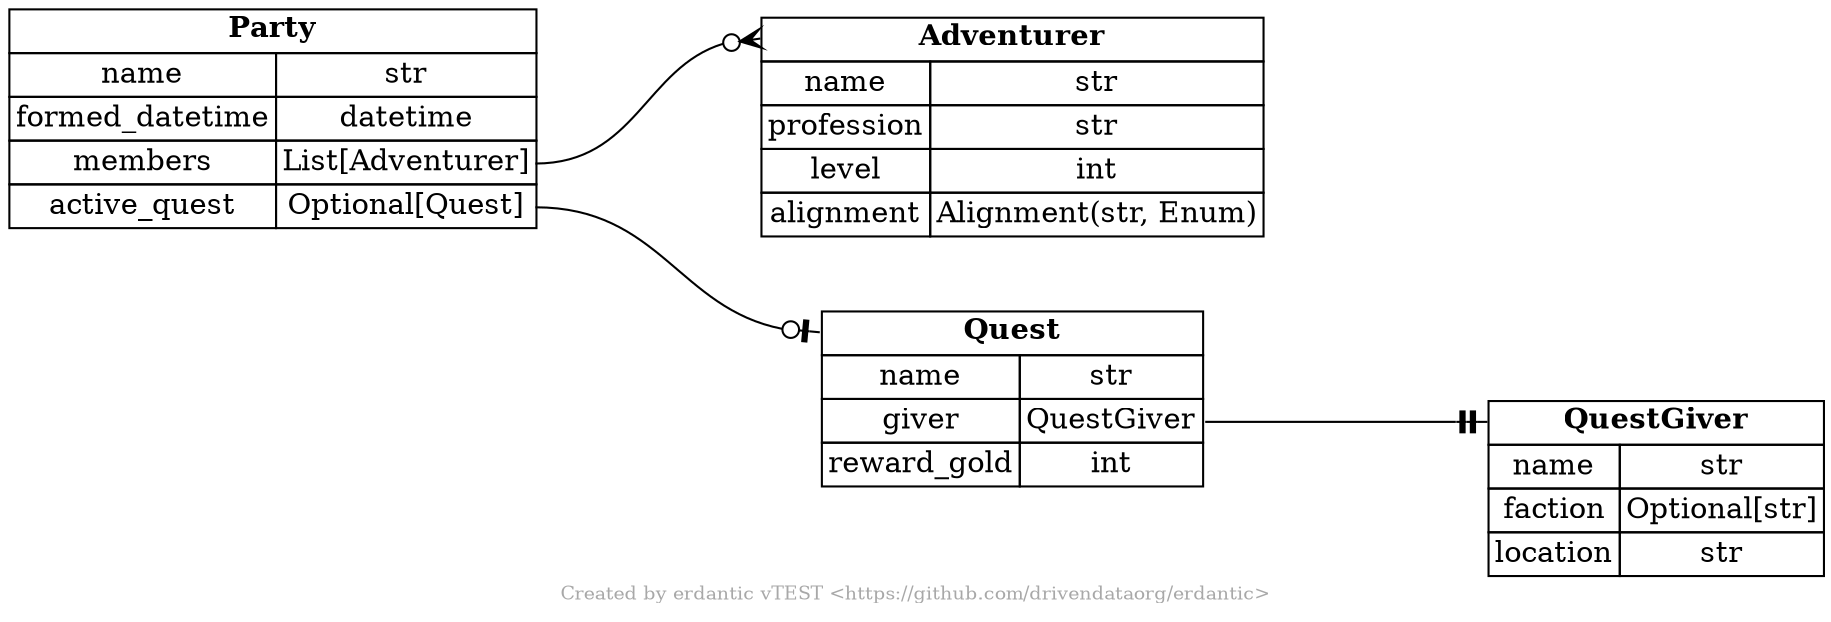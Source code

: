 digraph "Entity Relationship Diagram" {
	graph [fontcolor=gray66,
		fontsize=9,
		label="Created by erdantic vTEST <https://github.com/drivendataorg/erdantic>",
		nodesep=0.5,
		rankdir=LR,
		ranksep=1.5
	];
	node [fontsize=14,
		label="\N",
		shape=plain
	];
	"erdantic.examples.dataclasses.Adventurer"	[label=<<table border="0" cellborder="1" cellspacing="0"><tr><td port="_root" colspan="2"><b>Adventurer</b></td></tr><tr><td>name</td><td port="name">str</td></tr><tr><td>profession</td><td port="profession">str</td></tr><tr><td>level</td><td port="level">int</td></tr><tr><td>alignment</td><td port="alignment">Alignment(str, Enum)</td></tr></table>>,
		tooltip="erdantic.examples.dataclasses.Adventurer&#xA;&#xA;A person often late for dinner but with a tale or two to tell.&#xA;&#xA;Attributes:&#\
xA;    name (str): Name of this adventurer&#xA;    profession (str): Profession of this adventurer&#xA;    level (int): Level of \
this adventurer&#xA;    alignment (Alignment): Alignment of this adventurer"];
	"erdantic.examples.dataclasses.Party"	[label=<<table border="0" cellborder="1" cellspacing="0"><tr><td port="_root" colspan="2"><b>Party</b></td></tr><tr><td>name</td><td port="name">str</td></tr><tr><td>formed_datetime</td><td port="formed_datetime">datetime</td></tr><tr><td>members</td><td port="members">List[Adventurer]</td></tr><tr><td>active_quest</td><td port="active_quest">Optional[Quest]</td></tr></table>>,
		tooltip="erdantic.examples.dataclasses.Party&#xA;&#xA;A group of adventurers finding themselves doing and saying things altogether unexpected.&#\
xA;&#xA;Attributes:&#xA;    name (str): Name that party is known by&#xA;    formed_datetime (datetime): Timestamp of when the party \
was formed&#xA;    members (List[Adventurer]): Adventurers that belong to this party&#xA;    active_quest (Optional[Quest]): Current \
quest that party is actively tackling"];
	"erdantic.examples.dataclasses.Party":members:e -> "erdantic.examples.dataclasses.Adventurer":_root:w	[arrowhead=crowodot];
	"erdantic.examples.dataclasses.Quest"	[label=<<table border="0" cellborder="1" cellspacing="0"><tr><td port="_root" colspan="2"><b>Quest</b></td></tr><tr><td>name</td><td port="name">str</td></tr><tr><td>giver</td><td port="giver">QuestGiver</td></tr><tr><td>reward_gold</td><td port="reward_gold">int</td></tr></table>>,
		tooltip="erdantic.examples.dataclasses.Quest&#xA;&#xA;A task to complete, with some monetary reward.&#xA;&#xA;Attributes:&#xA;    name (str): \
Name by which this quest is referred to&#xA;    giver (QuestGiver): Person who offered the quest&#xA;    reward_gold (int): Amount \
of gold to be rewarded for quest completion"];
	"erdantic.examples.dataclasses.Party":active_quest:e -> "erdantic.examples.dataclasses.Quest":_root:w	[arrowhead=noneteeodot];
	"erdantic.examples.dataclasses.QuestGiver"	[label=<<table border="0" cellborder="1" cellspacing="0"><tr><td port="_root" colspan="2"><b>QuestGiver</b></td></tr><tr><td>name</td><td port="name">str</td></tr><tr><td>faction</td><td port="faction">Optional[str]</td></tr><tr><td>location</td><td port="location">str</td></tr></table>>,
		tooltip="erdantic.examples.dataclasses.QuestGiver&#xA;&#xA;A person who offers a task that needs completing.&#xA;&#xA;Attributes:&#xA;    \
name (str): Name of this quest giver&#xA;    faction (str): Faction that this quest giver belongs to&#xA;    location (str): Location \
this quest giver can be found"];
	"erdantic.examples.dataclasses.Quest":giver:e -> "erdantic.examples.dataclasses.QuestGiver":_root:w	[arrowhead=noneteetee];
}
